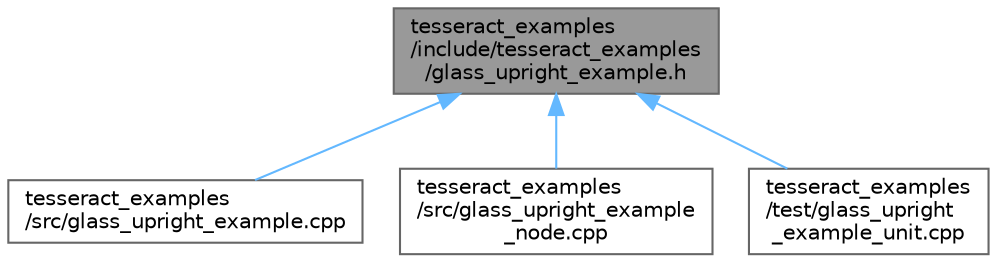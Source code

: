 digraph "tesseract_examples/include/tesseract_examples/glass_upright_example.h"
{
 // LATEX_PDF_SIZE
  bgcolor="transparent";
  edge [fontname=Helvetica,fontsize=10,labelfontname=Helvetica,labelfontsize=10];
  node [fontname=Helvetica,fontsize=10,shape=box,height=0.2,width=0.4];
  Node1 [label="tesseract_examples\l/include/tesseract_examples\l/glass_upright_example.h",height=0.2,width=0.4,color="gray40", fillcolor="grey60", style="filled", fontcolor="black",tooltip="An example of a robot with fixed orientation but free to move in cartesian space."];
  Node1 -> Node2 [dir="back",color="steelblue1",style="solid"];
  Node2 [label="tesseract_examples\l/src/glass_upright_example.cpp",height=0.2,width=0.4,color="grey40", fillcolor="white", style="filled",URL="$dc/da1/glass__upright__example_8cpp.html",tooltip="Glass upright example implementation."];
  Node1 -> Node3 [dir="back",color="steelblue1",style="solid"];
  Node3 [label="tesseract_examples\l/src/glass_upright_example\l_node.cpp",height=0.2,width=0.4,color="grey40", fillcolor="white", style="filled",URL="$d3/d53/glass__upright__example__node_8cpp.html",tooltip="Glass upright example node."];
  Node1 -> Node4 [dir="back",color="steelblue1",style="solid"];
  Node4 [label="tesseract_examples\l/test/glass_upright\l_example_unit.cpp",height=0.2,width=0.4,color="grey40", fillcolor="white", style="filled",URL="$de/df5/glass__upright__example__unit_8cpp.html",tooltip=" "];
}
